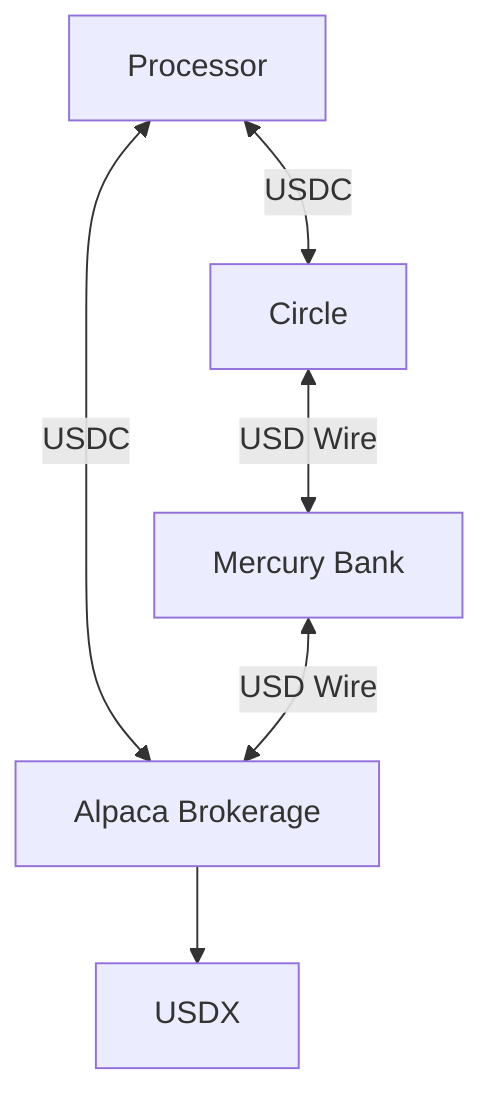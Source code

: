 graph TD
  Processor <--> |USDC| Circle
  Circle <--> |USD Wire| MB[Mercury Bank]
  Processor <--> |USDC| AB[Alpaca Brokerage]
  MB <--> |USD Wire| AB
  AB --> USDX